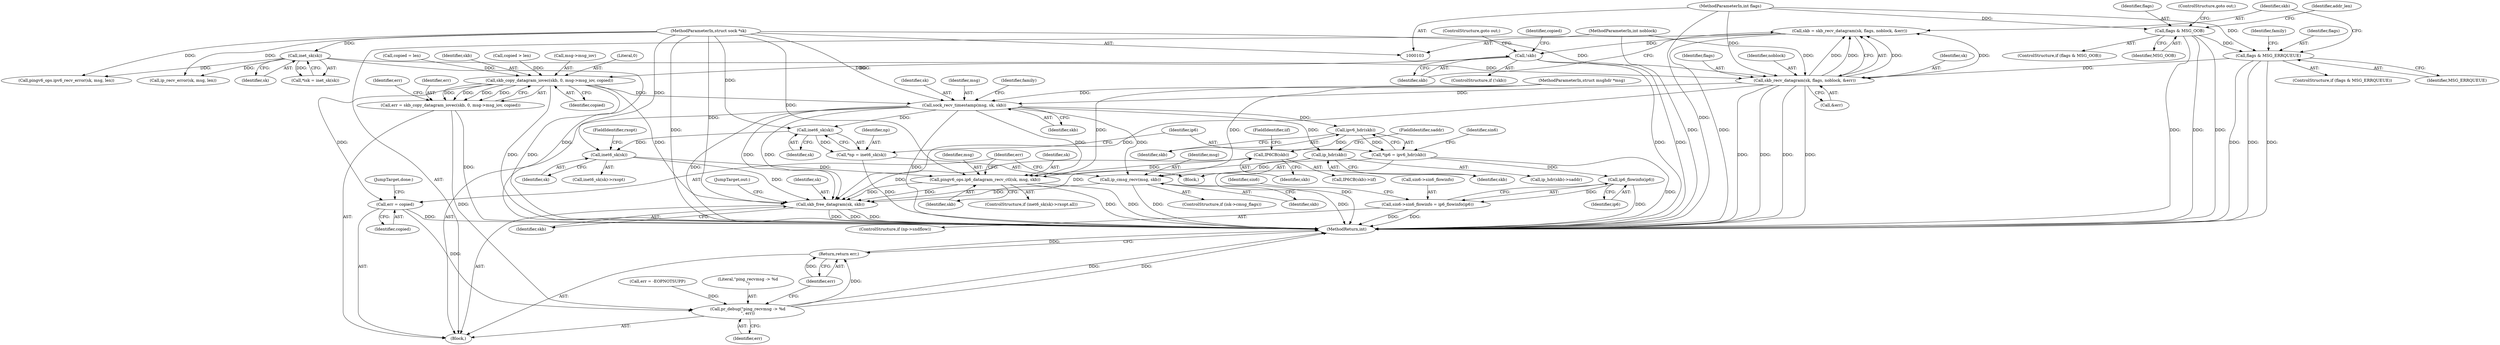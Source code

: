 digraph "0_linux_bceaa90240b6019ed73b49965eac7d167610be69_0@API" {
"1000195" [label="(Call,skb = skb_recv_datagram(sk, flags, noblock, &err))"];
"1000197" [label="(Call,skb_recv_datagram(sk, flags, noblock, &err))"];
"1000115" [label="(Call,inet_sk(sk))"];
"1000105" [label="(MethodParameterIn,struct sock *sk)"];
"1000170" [label="(Call,flags & MSG_ERRQUEUE)"];
"1000139" [label="(Call,flags & MSG_OOB)"];
"1000109" [label="(MethodParameterIn,int flags)"];
"1000108" [label="(MethodParameterIn,int noblock)"];
"1000204" [label="(Call,!skb)"];
"1000227" [label="(Call,skb_copy_datagram_iovec(skb, 0, msg->msg_iov, copied))"];
"1000225" [label="(Call,err = skb_copy_datagram_iovec(skb, 0, msg->msg_iov, copied))"];
"1000379" [label="(Call,pr_debug(\"ping_recvmsg -> %d\n\", err))"];
"1000382" [label="(Return,return err;)"];
"1000237" [label="(Call,sock_recv_timestamp(msg, sk, skb))"];
"1000270" [label="(Call,ip_hdr(skb))"];
"1000286" [label="(Call,ip_cmsg_recv(msg, skb))"];
"1000375" [label="(Call,skb_free_datagram(sk, skb))"];
"1000298" [label="(Call,inet6_sk(sk))"];
"1000296" [label="(Call,*np = inet6_sk(sk))"];
"1000360" [label="(Call,inet6_sk(sk))"];
"1000364" [label="(Call,pingv6_ops.ip6_datagram_recv_ctl(sk, msg, skb))"];
"1000303" [label="(Call,ipv6_hdr(skb))"];
"1000301" [label="(Call,*ip6 = ipv6_hdr(skb))"];
"1000342" [label="(Call,ip6_flowinfo(ip6))"];
"1000338" [label="(Call,sin6->sin6_flowinfo = ip6_flowinfo(ip6))"];
"1000354" [label="(Call,IP6CB(skb))"];
"1000371" [label="(Call,err = copied)"];
"1000180" [label="(Call,ip_recv_error(sk, msg, len))"];
"1000141" [label="(Identifier,MSG_OOB)"];
"1000169" [label="(ControlStructure,if (flags & MSG_ERRQUEUE))"];
"1000362" [label="(FieldIdentifier,rxopt)"];
"1000191" [label="(Call,pingv6_ops.ipv6_recv_error(sk, msg, len))"];
"1000233" [label="(Identifier,copied)"];
"1000235" [label="(Identifier,err)"];
"1000140" [label="(Identifier,flags)"];
"1000134" [label="(Call,err = -EOPNOTSUPP)"];
"1000213" [label="(Call,copied > len)"];
"1000374" [label="(JumpTarget,done:)"];
"1000203" [label="(ControlStructure,if (!skb))"];
"1000382" [label="(Return,return err;)"];
"1000372" [label="(Identifier,err)"];
"1000197" [label="(Call,skb_recv_datagram(sk, flags, noblock, &err))"];
"1000269" [label="(Call,ip_hdr(skb)->saddr)"];
"1000361" [label="(Identifier,sk)"];
"1000376" [label="(Identifier,sk)"];
"1000357" [label="(ControlStructure,if (inet6_sk(sk)->rxopt.all))"];
"1000196" [label="(Identifier,skb)"];
"1000288" [label="(Identifier,skb)"];
"1000294" [label="(Block,)"];
"1000343" [label="(Identifier,ip6)"];
"1000296" [label="(Call,*np = inet6_sk(sk))"];
"1000208" [label="(Identifier,copied)"];
"1000270" [label="(Call,ip_hdr(skb))"];
"1000379" [label="(Call,pr_debug(\"ping_recvmsg -> %d\n\", err))"];
"1000334" [label="(ControlStructure,if (np->sndflow))"];
"1000298" [label="(Call,inet6_sk(sk))"];
"1000360" [label="(Call,inet6_sk(sk))"];
"1000364" [label="(Call,pingv6_ops.ip6_datagram_recv_ctl(sk, msg, skb))"];
"1000206" [label="(ControlStructure,goto out;)"];
"1000111" [label="(Block,)"];
"1000373" [label="(Identifier,copied)"];
"1000304" [label="(Identifier,skb)"];
"1000198" [label="(Identifier,sk)"];
"1000239" [label="(Identifier,sk)"];
"1000106" [label="(MethodParameterIn,struct msghdr *msg)"];
"1000381" [label="(Identifier,err)"];
"1000227" [label="(Call,skb_copy_datagram_iovec(skb, 0, msg->msg_iov, copied))"];
"1000172" [label="(Identifier,MSG_ERRQUEUE)"];
"1000109" [label="(MethodParameterIn,int flags)"];
"1000230" [label="(Call,msg->msg_iov)"];
"1000142" [label="(ControlStructure,goto out;)"];
"1000365" [label="(Identifier,sk)"];
"1000116" [label="(Identifier,sk)"];
"1000384" [label="(MethodReturn,int)"];
"1000371" [label="(Call,err = copied)"];
"1000303" [label="(Call,ipv6_hdr(skb))"];
"1000375" [label="(Call,skb_free_datagram(sk, skb))"];
"1000342" [label="(Call,ip6_flowinfo(ip6))"];
"1000144" [label="(Identifier,addr_len)"];
"1000380" [label="(Literal,\"ping_recvmsg -> %d\n\")"];
"1000282" [label="(ControlStructure,if (isk->cmsg_flags))"];
"1000377" [label="(Identifier,skb)"];
"1000346" [label="(Identifier,sin6)"];
"1000271" [label="(Identifier,skb)"];
"1000378" [label="(JumpTarget,out:)"];
"1000204" [label="(Call,!skb)"];
"1000287" [label="(Identifier,msg)"];
"1000229" [label="(Literal,0)"];
"1000195" [label="(Call,skb = skb_recv_datagram(sk, flags, noblock, &err))"];
"1000301" [label="(Call,*ip6 = ipv6_hdr(skb))"];
"1000339" [label="(Call,sin6->sin6_flowinfo)"];
"1000238" [label="(Identifier,msg)"];
"1000272" [label="(FieldIdentifier,saddr)"];
"1000113" [label="(Call,*isk = inet_sk(sk))"];
"1000199" [label="(Identifier,flags)"];
"1000237" [label="(Call,sock_recv_timestamp(msg, sk, skb))"];
"1000240" [label="(Identifier,skb)"];
"1000338" [label="(Call,sin6->sin6_flowinfo = ip6_flowinfo(ip6))"];
"1000201" [label="(Call,&err)"];
"1000356" [label="(FieldIdentifier,iif)"];
"1000383" [label="(Identifier,err)"];
"1000226" [label="(Identifier,err)"];
"1000222" [label="(Call,copied = len)"];
"1000105" [label="(MethodParameterIn,struct sock *sk)"];
"1000205" [label="(Identifier,skb)"];
"1000176" [label="(Identifier,family)"];
"1000353" [label="(Call,IP6CB(skb)->iif)"];
"1000367" [label="(Identifier,skb)"];
"1000139" [label="(Call,flags & MSG_OOB)"];
"1000228" [label="(Identifier,skb)"];
"1000355" [label="(Identifier,skb)"];
"1000243" [label="(Identifier,family)"];
"1000171" [label="(Identifier,flags)"];
"1000200" [label="(Identifier,noblock)"];
"1000225" [label="(Call,err = skb_copy_datagram_iovec(skb, 0, msg->msg_iov, copied))"];
"1000302" [label="(Identifier,ip6)"];
"1000299" [label="(Identifier,sk)"];
"1000138" [label="(ControlStructure,if (flags & MSG_OOB))"];
"1000297" [label="(Identifier,np)"];
"1000170" [label="(Call,flags & MSG_ERRQUEUE)"];
"1000108" [label="(MethodParameterIn,int noblock)"];
"1000115" [label="(Call,inet_sk(sk))"];
"1000286" [label="(Call,ip_cmsg_recv(msg, skb))"];
"1000306" [label="(Identifier,sin6)"];
"1000354" [label="(Call,IP6CB(skb))"];
"1000359" [label="(Call,inet6_sk(sk)->rxopt)"];
"1000366" [label="(Identifier,msg)"];
"1000195" -> "1000111"  [label="AST: "];
"1000195" -> "1000197"  [label="CFG: "];
"1000196" -> "1000195"  [label="AST: "];
"1000197" -> "1000195"  [label="AST: "];
"1000205" -> "1000195"  [label="CFG: "];
"1000195" -> "1000384"  [label="DDG: "];
"1000197" -> "1000195"  [label="DDG: "];
"1000197" -> "1000195"  [label="DDG: "];
"1000197" -> "1000195"  [label="DDG: "];
"1000197" -> "1000195"  [label="DDG: "];
"1000195" -> "1000204"  [label="DDG: "];
"1000197" -> "1000201"  [label="CFG: "];
"1000198" -> "1000197"  [label="AST: "];
"1000199" -> "1000197"  [label="AST: "];
"1000200" -> "1000197"  [label="AST: "];
"1000201" -> "1000197"  [label="AST: "];
"1000197" -> "1000384"  [label="DDG: "];
"1000197" -> "1000384"  [label="DDG: "];
"1000197" -> "1000384"  [label="DDG: "];
"1000197" -> "1000384"  [label="DDG: "];
"1000115" -> "1000197"  [label="DDG: "];
"1000105" -> "1000197"  [label="DDG: "];
"1000170" -> "1000197"  [label="DDG: "];
"1000109" -> "1000197"  [label="DDG: "];
"1000108" -> "1000197"  [label="DDG: "];
"1000197" -> "1000237"  [label="DDG: "];
"1000197" -> "1000375"  [label="DDG: "];
"1000115" -> "1000113"  [label="AST: "];
"1000115" -> "1000116"  [label="CFG: "];
"1000116" -> "1000115"  [label="AST: "];
"1000113" -> "1000115"  [label="CFG: "];
"1000115" -> "1000384"  [label="DDG: "];
"1000115" -> "1000113"  [label="DDG: "];
"1000105" -> "1000115"  [label="DDG: "];
"1000115" -> "1000180"  [label="DDG: "];
"1000115" -> "1000191"  [label="DDG: "];
"1000105" -> "1000103"  [label="AST: "];
"1000105" -> "1000384"  [label="DDG: "];
"1000105" -> "1000180"  [label="DDG: "];
"1000105" -> "1000191"  [label="DDG: "];
"1000105" -> "1000237"  [label="DDG: "];
"1000105" -> "1000298"  [label="DDG: "];
"1000105" -> "1000360"  [label="DDG: "];
"1000105" -> "1000364"  [label="DDG: "];
"1000105" -> "1000375"  [label="DDG: "];
"1000170" -> "1000169"  [label="AST: "];
"1000170" -> "1000172"  [label="CFG: "];
"1000171" -> "1000170"  [label="AST: "];
"1000172" -> "1000170"  [label="AST: "];
"1000176" -> "1000170"  [label="CFG: "];
"1000196" -> "1000170"  [label="CFG: "];
"1000170" -> "1000384"  [label="DDG: "];
"1000170" -> "1000384"  [label="DDG: "];
"1000170" -> "1000384"  [label="DDG: "];
"1000139" -> "1000170"  [label="DDG: "];
"1000109" -> "1000170"  [label="DDG: "];
"1000139" -> "1000138"  [label="AST: "];
"1000139" -> "1000141"  [label="CFG: "];
"1000140" -> "1000139"  [label="AST: "];
"1000141" -> "1000139"  [label="AST: "];
"1000142" -> "1000139"  [label="CFG: "];
"1000144" -> "1000139"  [label="CFG: "];
"1000139" -> "1000384"  [label="DDG: "];
"1000139" -> "1000384"  [label="DDG: "];
"1000139" -> "1000384"  [label="DDG: "];
"1000109" -> "1000139"  [label="DDG: "];
"1000109" -> "1000103"  [label="AST: "];
"1000109" -> "1000384"  [label="DDG: "];
"1000108" -> "1000103"  [label="AST: "];
"1000108" -> "1000384"  [label="DDG: "];
"1000204" -> "1000203"  [label="AST: "];
"1000204" -> "1000205"  [label="CFG: "];
"1000205" -> "1000204"  [label="AST: "];
"1000206" -> "1000204"  [label="CFG: "];
"1000208" -> "1000204"  [label="CFG: "];
"1000204" -> "1000384"  [label="DDG: "];
"1000204" -> "1000384"  [label="DDG: "];
"1000204" -> "1000227"  [label="DDG: "];
"1000227" -> "1000225"  [label="AST: "];
"1000227" -> "1000233"  [label="CFG: "];
"1000228" -> "1000227"  [label="AST: "];
"1000229" -> "1000227"  [label="AST: "];
"1000230" -> "1000227"  [label="AST: "];
"1000233" -> "1000227"  [label="AST: "];
"1000225" -> "1000227"  [label="CFG: "];
"1000227" -> "1000384"  [label="DDG: "];
"1000227" -> "1000384"  [label="DDG: "];
"1000227" -> "1000225"  [label="DDG: "];
"1000227" -> "1000225"  [label="DDG: "];
"1000227" -> "1000225"  [label="DDG: "];
"1000227" -> "1000225"  [label="DDG: "];
"1000222" -> "1000227"  [label="DDG: "];
"1000213" -> "1000227"  [label="DDG: "];
"1000227" -> "1000237"  [label="DDG: "];
"1000227" -> "1000371"  [label="DDG: "];
"1000227" -> "1000375"  [label="DDG: "];
"1000225" -> "1000111"  [label="AST: "];
"1000226" -> "1000225"  [label="AST: "];
"1000235" -> "1000225"  [label="CFG: "];
"1000225" -> "1000384"  [label="DDG: "];
"1000225" -> "1000379"  [label="DDG: "];
"1000379" -> "1000111"  [label="AST: "];
"1000379" -> "1000381"  [label="CFG: "];
"1000380" -> "1000379"  [label="AST: "];
"1000381" -> "1000379"  [label="AST: "];
"1000383" -> "1000379"  [label="CFG: "];
"1000379" -> "1000384"  [label="DDG: "];
"1000379" -> "1000384"  [label="DDG: "];
"1000134" -> "1000379"  [label="DDG: "];
"1000371" -> "1000379"  [label="DDG: "];
"1000379" -> "1000382"  [label="DDG: "];
"1000382" -> "1000111"  [label="AST: "];
"1000382" -> "1000383"  [label="CFG: "];
"1000383" -> "1000382"  [label="AST: "];
"1000384" -> "1000382"  [label="CFG: "];
"1000382" -> "1000384"  [label="DDG: "];
"1000383" -> "1000382"  [label="DDG: "];
"1000237" -> "1000111"  [label="AST: "];
"1000237" -> "1000240"  [label="CFG: "];
"1000238" -> "1000237"  [label="AST: "];
"1000239" -> "1000237"  [label="AST: "];
"1000240" -> "1000237"  [label="AST: "];
"1000243" -> "1000237"  [label="CFG: "];
"1000237" -> "1000384"  [label="DDG: "];
"1000237" -> "1000384"  [label="DDG: "];
"1000106" -> "1000237"  [label="DDG: "];
"1000237" -> "1000270"  [label="DDG: "];
"1000237" -> "1000286"  [label="DDG: "];
"1000237" -> "1000298"  [label="DDG: "];
"1000237" -> "1000303"  [label="DDG: "];
"1000237" -> "1000364"  [label="DDG: "];
"1000237" -> "1000375"  [label="DDG: "];
"1000237" -> "1000375"  [label="DDG: "];
"1000270" -> "1000269"  [label="AST: "];
"1000270" -> "1000271"  [label="CFG: "];
"1000271" -> "1000270"  [label="AST: "];
"1000272" -> "1000270"  [label="CFG: "];
"1000270" -> "1000286"  [label="DDG: "];
"1000270" -> "1000375"  [label="DDG: "];
"1000286" -> "1000282"  [label="AST: "];
"1000286" -> "1000288"  [label="CFG: "];
"1000287" -> "1000286"  [label="AST: "];
"1000288" -> "1000286"  [label="AST: "];
"1000372" -> "1000286"  [label="CFG: "];
"1000286" -> "1000384"  [label="DDG: "];
"1000286" -> "1000384"  [label="DDG: "];
"1000106" -> "1000286"  [label="DDG: "];
"1000286" -> "1000375"  [label="DDG: "];
"1000375" -> "1000111"  [label="AST: "];
"1000375" -> "1000377"  [label="CFG: "];
"1000376" -> "1000375"  [label="AST: "];
"1000377" -> "1000375"  [label="AST: "];
"1000378" -> "1000375"  [label="CFG: "];
"1000375" -> "1000384"  [label="DDG: "];
"1000375" -> "1000384"  [label="DDG: "];
"1000375" -> "1000384"  [label="DDG: "];
"1000364" -> "1000375"  [label="DDG: "];
"1000364" -> "1000375"  [label="DDG: "];
"1000360" -> "1000375"  [label="DDG: "];
"1000354" -> "1000375"  [label="DDG: "];
"1000298" -> "1000296"  [label="AST: "];
"1000298" -> "1000299"  [label="CFG: "];
"1000299" -> "1000298"  [label="AST: "];
"1000296" -> "1000298"  [label="CFG: "];
"1000298" -> "1000296"  [label="DDG: "];
"1000298" -> "1000360"  [label="DDG: "];
"1000296" -> "1000294"  [label="AST: "];
"1000297" -> "1000296"  [label="AST: "];
"1000302" -> "1000296"  [label="CFG: "];
"1000296" -> "1000384"  [label="DDG: "];
"1000360" -> "1000359"  [label="AST: "];
"1000360" -> "1000361"  [label="CFG: "];
"1000361" -> "1000360"  [label="AST: "];
"1000362" -> "1000360"  [label="CFG: "];
"1000360" -> "1000364"  [label="DDG: "];
"1000364" -> "1000357"  [label="AST: "];
"1000364" -> "1000367"  [label="CFG: "];
"1000365" -> "1000364"  [label="AST: "];
"1000366" -> "1000364"  [label="AST: "];
"1000367" -> "1000364"  [label="AST: "];
"1000372" -> "1000364"  [label="CFG: "];
"1000364" -> "1000384"  [label="DDG: "];
"1000364" -> "1000384"  [label="DDG: "];
"1000106" -> "1000364"  [label="DDG: "];
"1000354" -> "1000364"  [label="DDG: "];
"1000303" -> "1000301"  [label="AST: "];
"1000303" -> "1000304"  [label="CFG: "];
"1000304" -> "1000303"  [label="AST: "];
"1000301" -> "1000303"  [label="CFG: "];
"1000303" -> "1000301"  [label="DDG: "];
"1000303" -> "1000354"  [label="DDG: "];
"1000301" -> "1000294"  [label="AST: "];
"1000302" -> "1000301"  [label="AST: "];
"1000306" -> "1000301"  [label="CFG: "];
"1000301" -> "1000384"  [label="DDG: "];
"1000301" -> "1000384"  [label="DDG: "];
"1000301" -> "1000342"  [label="DDG: "];
"1000342" -> "1000338"  [label="AST: "];
"1000342" -> "1000343"  [label="CFG: "];
"1000343" -> "1000342"  [label="AST: "];
"1000338" -> "1000342"  [label="CFG: "];
"1000342" -> "1000384"  [label="DDG: "];
"1000342" -> "1000338"  [label="DDG: "];
"1000338" -> "1000334"  [label="AST: "];
"1000339" -> "1000338"  [label="AST: "];
"1000346" -> "1000338"  [label="CFG: "];
"1000338" -> "1000384"  [label="DDG: "];
"1000338" -> "1000384"  [label="DDG: "];
"1000354" -> "1000353"  [label="AST: "];
"1000354" -> "1000355"  [label="CFG: "];
"1000355" -> "1000354"  [label="AST: "];
"1000356" -> "1000354"  [label="CFG: "];
"1000371" -> "1000111"  [label="AST: "];
"1000371" -> "1000373"  [label="CFG: "];
"1000372" -> "1000371"  [label="AST: "];
"1000373" -> "1000371"  [label="AST: "];
"1000374" -> "1000371"  [label="CFG: "];
"1000371" -> "1000384"  [label="DDG: "];
}
